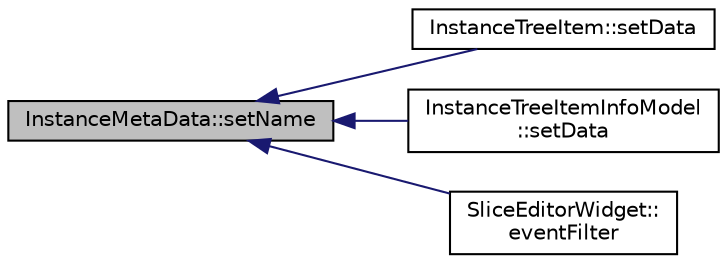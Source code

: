 digraph "InstanceMetaData::setName"
{
  edge [fontname="Helvetica",fontsize="10",labelfontname="Helvetica",labelfontsize="10"];
  node [fontname="Helvetica",fontsize="10",shape=record];
  rankdir="LR";
  Node17 [label="InstanceMetaData::setName",height=0.2,width=0.4,color="black", fillcolor="grey75", style="filled", fontcolor="black"];
  Node17 -> Node18 [dir="back",color="midnightblue",fontsize="10",style="solid",fontname="Helvetica"];
  Node18 [label="InstanceTreeItem::setData",height=0.2,width=0.4,color="black", fillcolor="white", style="filled",URL="$class_instance_tree_item.html#a98f07e33035edf4aa6e9f53e4d25dce2"];
  Node17 -> Node19 [dir="back",color="midnightblue",fontsize="10",style="solid",fontname="Helvetica"];
  Node19 [label="InstanceTreeItemInfoModel\l::setData",height=0.2,width=0.4,color="black", fillcolor="white", style="filled",URL="$class_instance_tree_item_info_model.html#a78231acd9409e820c1fac1a297a53da0"];
  Node17 -> Node20 [dir="back",color="midnightblue",fontsize="10",style="solid",fontname="Helvetica"];
  Node20 [label="SliceEditorWidget::\leventFilter",height=0.2,width=0.4,color="black", fillcolor="white", style="filled",URL="$class_slice_editor_widget.html#a1ec28842041deac02c57bba58ec2d6a0",tooltip="Reimplemented from QWidget::eventFilter. "];
}
